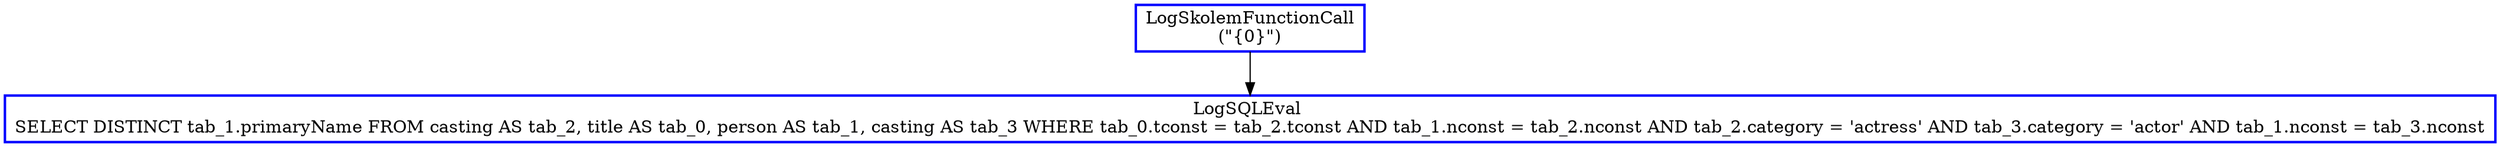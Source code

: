 digraph  g{
node [shape=rectangle, color=black, fontcolor=black, style=bold]
0 [label="LogSkolemFunctionCall
(\"{0}\")" , color = blue] ; 
1 [label="LogSQLEval 
SELECT DISTINCT tab_1.primaryName FROM casting AS tab_2, title AS tab_0, person AS tab_1, casting AS tab_3 WHERE tab_0.tconst = tab_2.tconst AND tab_1.nconst = tab_2.nconst AND tab_2.category = 'actress' AND tab_3.category = 'actor' AND tab_1.nconst = tab_3.nconst", color = blue] ; 
0 -> 1 ; 
}

